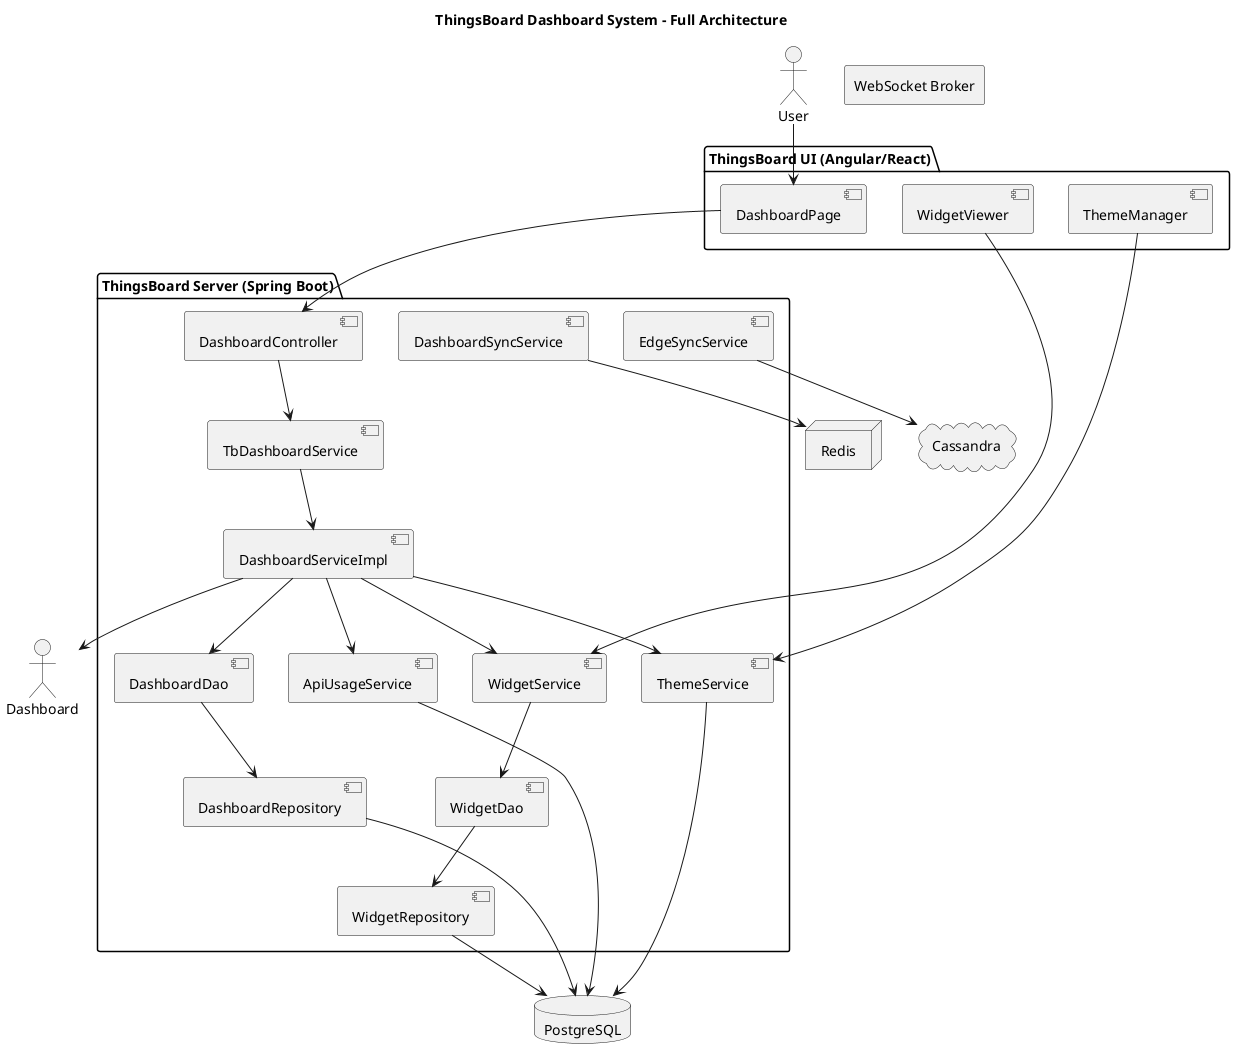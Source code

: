 
@startuml
title ThingsBoard Dashboard System - Full Architecture

' External layers
actor User
database PostgreSQL
cloud Cassandra
node Redis
rectangle "WebSocket Broker" as WebSocket
package "ThingsBoard UI (Angular/React)" {
  component DashboardPage
  component WidgetViewer
  component ThemeManager
}

' Backend service structure
package "ThingsBoard Server (Spring Boot)" {
  component DashboardController
  component TbDashboardService
  component DashboardServiceImpl
  component DashboardDao
  component DashboardRepository
  component WidgetService
  component WidgetDao
  component WidgetRepository
  component ThemeService
  component DashboardSyncService
  component EdgeSyncService
  component ApiUsageService
}

' Relationships: UI
User --> DashboardPage
DashboardPage --> DashboardController
WidgetViewer --> WidgetService
ThemeManager --> ThemeService

' Relationships: backend flow
DashboardController --> TbDashboardService
TbDashboardService --> DashboardServiceImpl
DashboardServiceImpl --> DashboardDao
DashboardDao --> DashboardRepository
DashboardServiceImpl --> Dashboard
DashboardServiceImpl --> WidgetService
WidgetService --> WidgetDao
WidgetDao --> WidgetRepository
DashboardServiceImpl --> ThemeService
DashboardServiceImpl --> ApiUsageService

' DB interactions
DashboardRepository --> PostgreSQL
WidgetRepository --> PostgreSQL
ThemeService --> PostgreSQL
ApiUsageService --> PostgreSQL
DashboardSyncService --> Redis
EdgeSyncService --> Cassandra

@enduml
